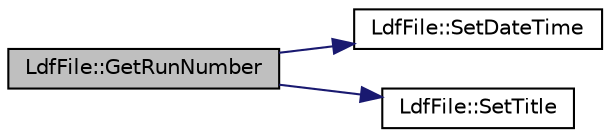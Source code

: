digraph "LdfFile::GetRunNumber"
{
  edge [fontname="Helvetica",fontsize="10",labelfontname="Helvetica",labelfontsize="10"];
  node [fontname="Helvetica",fontsize="10",shape=record];
  rankdir="LR";
  Node1 [label="LdfFile::GetRunNumber",height=0.2,width=0.4,color="black", fillcolor="grey75", style="filled", fontcolor="black"];
  Node1 -> Node2 [color="midnightblue",fontsize="10",style="solid",fontname="Helvetica"];
  Node2 [label="LdfFile::SetDateTime",height=0.2,width=0.4,color="black", fillcolor="white", style="filled",URL="$d6/d7e/class_ldf_file.html#a9d7a1c45434b2dcef1e1fca731b1754b"];
  Node1 -> Node3 [color="midnightblue",fontsize="10",style="solid",fontname="Helvetica"];
  Node3 [label="LdfFile::SetTitle",height=0.2,width=0.4,color="black", fillcolor="white", style="filled",URL="$d6/d7e/class_ldf_file.html#ae881a099412b6ac0c6096304671a1587"];
}
